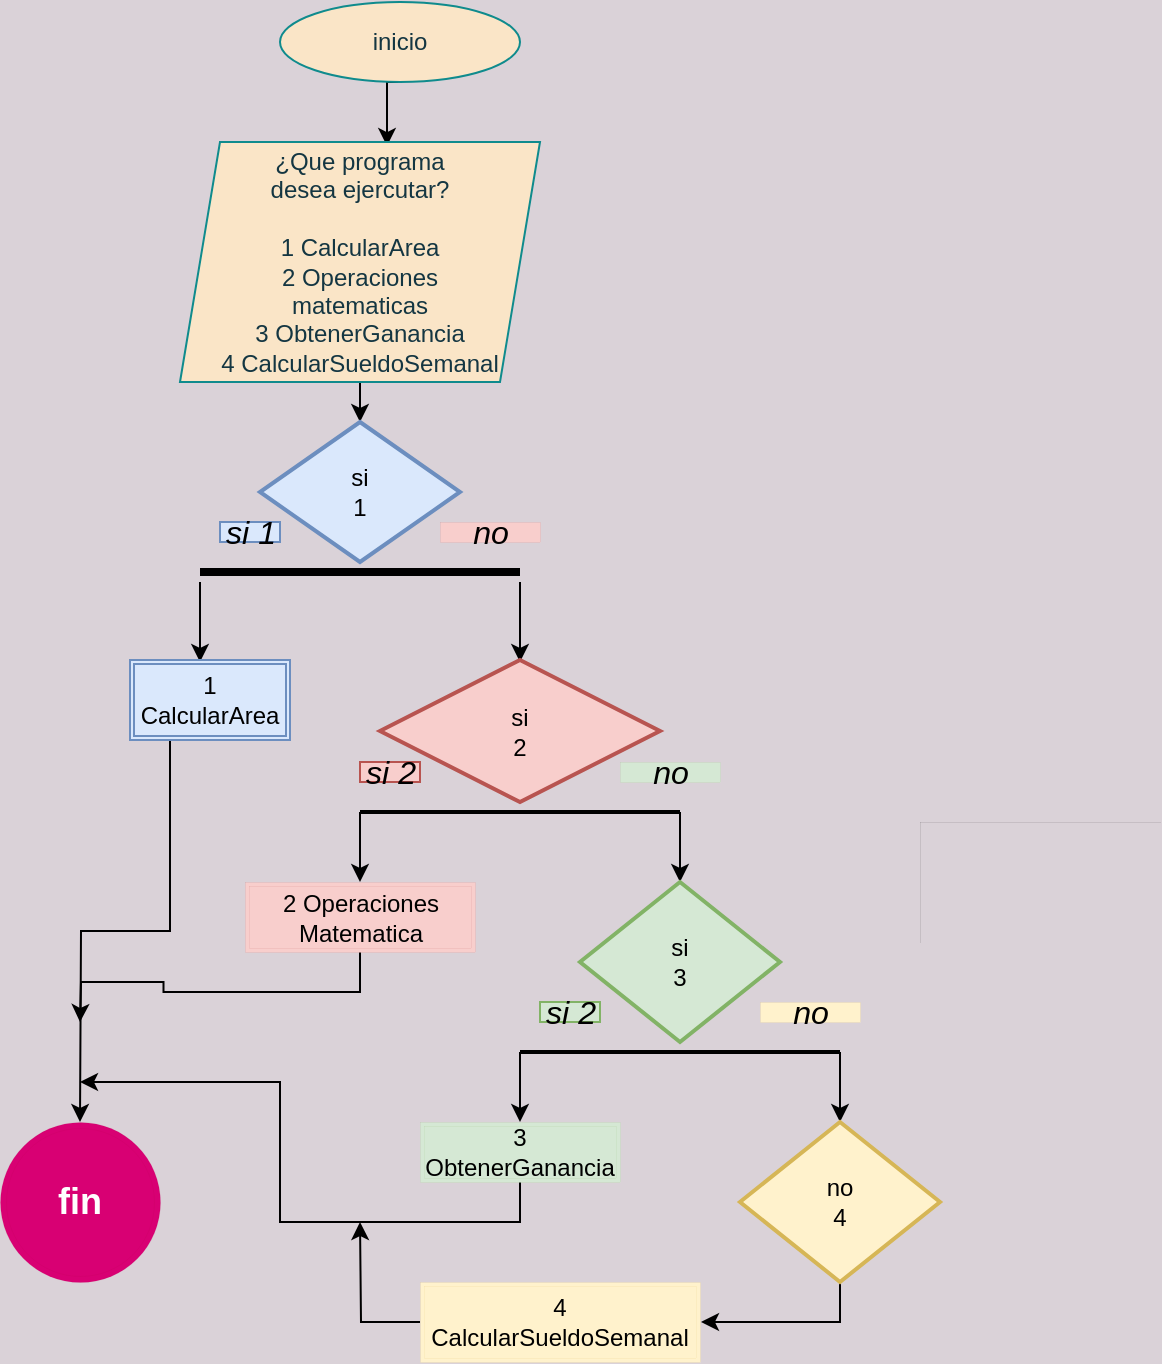 <mxfile version="20.2.2" type="github">
  <diagram id="C5RBs43oDa-KdzZeNtuy" name="Page-1">
    <mxGraphModel dx="1345" dy="804" grid="1" gridSize="10" guides="1" tooltips="1" connect="1" arrows="1" fold="1" page="1" pageScale="1" pageWidth="827" pageHeight="1169" background="#DAD2D8" math="0" shadow="0">
      <root>
        <mxCell id="WIyWlLk6GJQsqaUBKTNV-0" />
        <mxCell id="WIyWlLk6GJQsqaUBKTNV-1" parent="WIyWlLk6GJQsqaUBKTNV-0" />
        <mxCell id="y0xQAXFKnBB2Ua2Eioqg-3" style="edgeStyle=orthogonalEdgeStyle;rounded=0;orthogonalLoop=1;jettySize=auto;html=1;exitX=0.5;exitY=1;exitDx=0;exitDy=0;entryX=0.575;entryY=0.017;entryDx=0;entryDy=0;entryPerimeter=0;" edge="1" parent="WIyWlLk6GJQsqaUBKTNV-1" source="y0xQAXFKnBB2Ua2Eioqg-0" target="y0xQAXFKnBB2Ua2Eioqg-1">
          <mxGeometry relative="1" as="geometry" />
        </mxCell>
        <mxCell id="y0xQAXFKnBB2Ua2Eioqg-0" value="inicio" style="ellipse;whiteSpace=wrap;html=1;fillColor=#FAE5C7;strokeColor=#0F8B8D;fontColor=#143642;" vertex="1" parent="WIyWlLk6GJQsqaUBKTNV-1">
          <mxGeometry x="270" y="140" width="120" height="40" as="geometry" />
        </mxCell>
        <mxCell id="y0xQAXFKnBB2Ua2Eioqg-5" style="edgeStyle=orthogonalEdgeStyle;rounded=0;orthogonalLoop=1;jettySize=auto;html=1;" edge="1" parent="WIyWlLk6GJQsqaUBKTNV-1" source="y0xQAXFKnBB2Ua2Eioqg-1">
          <mxGeometry relative="1" as="geometry">
            <mxPoint x="310" y="350" as="targetPoint" />
          </mxGeometry>
        </mxCell>
        <mxCell id="y0xQAXFKnBB2Ua2Eioqg-1" value="¿Que programa&lt;br&gt;desea ejercutar?&lt;br&gt;&lt;br&gt;1 CalcularArea&lt;br&gt;2 Operaciones&lt;br&gt;matematicas&lt;br&gt;3 ObtenerGanancia&lt;br&gt;4 CalcularSueldoSemanal" style="shape=parallelogram;perimeter=parallelogramPerimeter;whiteSpace=wrap;html=1;fixedSize=1;fillColor=#FAE5C7;strokeColor=#0F8B8D;fontColor=#143642;" vertex="1" parent="WIyWlLk6GJQsqaUBKTNV-1">
          <mxGeometry x="220" y="210" width="180" height="120" as="geometry" />
        </mxCell>
        <mxCell id="y0xQAXFKnBB2Ua2Eioqg-6" value="si&lt;br&gt;1" style="strokeWidth=2;html=1;shape=mxgraph.flowchart.decision;whiteSpace=wrap;fillColor=#dae8fc;strokeColor=#6c8ebf;" vertex="1" parent="WIyWlLk6GJQsqaUBKTNV-1">
          <mxGeometry x="260" y="350" width="100" height="70" as="geometry" />
        </mxCell>
        <mxCell id="y0xQAXFKnBB2Ua2Eioqg-7" style="edgeStyle=orthogonalEdgeStyle;rounded=0;orthogonalLoop=1;jettySize=auto;html=1;exitX=0.5;exitY=1;exitDx=0;exitDy=0;exitPerimeter=0;" edge="1" parent="WIyWlLk6GJQsqaUBKTNV-1" source="y0xQAXFKnBB2Ua2Eioqg-6" target="y0xQAXFKnBB2Ua2Eioqg-6">
          <mxGeometry relative="1" as="geometry" />
        </mxCell>
        <mxCell id="y0xQAXFKnBB2Ua2Eioqg-8" value="" style="line;strokeWidth=4;html=1;perimeter=backbonePerimeter;points=[];outlineConnect=0;" vertex="1" parent="WIyWlLk6GJQsqaUBKTNV-1">
          <mxGeometry x="230" y="420" width="160" height="10" as="geometry" />
        </mxCell>
        <mxCell id="y0xQAXFKnBB2Ua2Eioqg-11" value="" style="edgeStyle=orthogonalEdgeStyle;rounded=0;orthogonalLoop=1;jettySize=auto;html=1;" edge="1" parent="WIyWlLk6GJQsqaUBKTNV-1">
          <mxGeometry relative="1" as="geometry">
            <mxPoint x="230" y="450" as="sourcePoint" />
            <mxPoint x="230" y="470" as="targetPoint" />
            <Array as="points">
              <mxPoint x="230" y="430" />
              <mxPoint x="230" y="430" />
            </Array>
          </mxGeometry>
        </mxCell>
        <mxCell id="y0xQAXFKnBB2Ua2Eioqg-13" value="" style="edgeStyle=orthogonalEdgeStyle;rounded=0;orthogonalLoop=1;jettySize=auto;html=1;" edge="1" parent="WIyWlLk6GJQsqaUBKTNV-1">
          <mxGeometry relative="1" as="geometry">
            <mxPoint x="390" y="430" as="sourcePoint" />
            <mxPoint x="390" y="470" as="targetPoint" />
            <Array as="points">
              <mxPoint x="390" y="440" />
              <mxPoint x="390" y="440" />
            </Array>
          </mxGeometry>
        </mxCell>
        <mxCell id="y0xQAXFKnBB2Ua2Eioqg-16" style="edgeStyle=orthogonalEdgeStyle;rounded=0;orthogonalLoop=1;jettySize=auto;html=1;exitX=0.25;exitY=1;exitDx=0;exitDy=0;" edge="1" parent="WIyWlLk6GJQsqaUBKTNV-1" source="y0xQAXFKnBB2Ua2Eioqg-14">
          <mxGeometry relative="1" as="geometry">
            <mxPoint x="170" y="700" as="targetPoint" />
          </mxGeometry>
        </mxCell>
        <mxCell id="y0xQAXFKnBB2Ua2Eioqg-14" value="1 CalcularArea" style="shape=ext;double=1;rounded=0;whiteSpace=wrap;html=1;fillColor=#dae8fc;strokeColor=#6c8ebf;" vertex="1" parent="WIyWlLk6GJQsqaUBKTNV-1">
          <mxGeometry x="195" y="469" width="80" height="40" as="geometry" />
        </mxCell>
        <mxCell id="y0xQAXFKnBB2Ua2Eioqg-20" value="si&lt;br&gt;2" style="strokeWidth=2;html=1;shape=mxgraph.flowchart.decision;whiteSpace=wrap;fillColor=#f8cecc;strokeColor=#b85450;" vertex="1" parent="WIyWlLk6GJQsqaUBKTNV-1">
          <mxGeometry x="320" y="469" width="140" height="71" as="geometry" />
        </mxCell>
        <mxCell id="y0xQAXFKnBB2Ua2Eioqg-22" style="edgeStyle=orthogonalEdgeStyle;rounded=0;orthogonalLoop=1;jettySize=auto;html=1;exitX=0;exitY=0.5;exitDx=0;exitDy=0;exitPerimeter=0;" edge="1" parent="WIyWlLk6GJQsqaUBKTNV-1" source="y0xQAXFKnBB2Ua2Eioqg-21">
          <mxGeometry relative="1" as="geometry">
            <mxPoint x="310" y="580" as="targetPoint" />
          </mxGeometry>
        </mxCell>
        <mxCell id="y0xQAXFKnBB2Ua2Eioqg-23" style="edgeStyle=orthogonalEdgeStyle;rounded=0;orthogonalLoop=1;jettySize=auto;html=1;exitX=1;exitY=0.5;exitDx=0;exitDy=0;exitPerimeter=0;" edge="1" parent="WIyWlLk6GJQsqaUBKTNV-1" source="y0xQAXFKnBB2Ua2Eioqg-21">
          <mxGeometry relative="1" as="geometry">
            <mxPoint x="470" y="580" as="targetPoint" />
          </mxGeometry>
        </mxCell>
        <mxCell id="y0xQAXFKnBB2Ua2Eioqg-21" value="" style="line;strokeWidth=2;html=1;" vertex="1" parent="WIyWlLk6GJQsqaUBKTNV-1">
          <mxGeometry x="310" y="540" width="160" height="10" as="geometry" />
        </mxCell>
        <mxCell id="y0xQAXFKnBB2Ua2Eioqg-24" value="&lt;h6&gt;&lt;span style=&quot;font-weight: 400;&quot;&gt;&lt;i&gt;si 2&lt;/i&gt;&lt;/span&gt;&lt;/h6&gt;" style="text;strokeColor=#b85450;fillColor=#f8cecc;html=1;fontSize=24;fontStyle=1;verticalAlign=middle;align=center;" vertex="1" parent="WIyWlLk6GJQsqaUBKTNV-1">
          <mxGeometry x="310" y="520" width="30" height="10" as="geometry" />
        </mxCell>
        <mxCell id="y0xQAXFKnBB2Ua2Eioqg-25" value="&lt;h6&gt;&lt;span style=&quot;font-weight: 400;&quot;&gt;&lt;i&gt;si 1&lt;/i&gt;&lt;/span&gt;&lt;/h6&gt;" style="text;strokeColor=#6c8ebf;fillColor=#dae8fc;html=1;fontSize=24;fontStyle=1;verticalAlign=middle;align=center;" vertex="1" parent="WIyWlLk6GJQsqaUBKTNV-1">
          <mxGeometry x="240" y="400" width="30" height="10" as="geometry" />
        </mxCell>
        <mxCell id="y0xQAXFKnBB2Ua2Eioqg-26" value="&lt;h6&gt;&lt;span style=&quot;font-weight: normal;&quot;&gt;&lt;i&gt;no&lt;/i&gt;&lt;/span&gt;&lt;/h6&gt;" style="text;strokeColor=#b85450;fillColor=#f8cecc;html=1;fontSize=24;fontStyle=1;verticalAlign=middle;align=center;dashed=1;dashPattern=1 4;strokeWidth=0;shadow=0;glass=0;sketch=0;rounded=0;" vertex="1" parent="WIyWlLk6GJQsqaUBKTNV-1">
          <mxGeometry x="350" y="400" width="50" height="10" as="geometry" />
        </mxCell>
        <mxCell id="y0xQAXFKnBB2Ua2Eioqg-28" value="&lt;h6&gt;&lt;span style=&quot;font-weight: normal;&quot;&gt;&lt;i&gt;no&lt;/i&gt;&lt;/span&gt;&lt;/h6&gt;" style="text;strokeColor=#82b366;fillColor=#d5e8d4;html=1;fontSize=24;fontStyle=1;verticalAlign=middle;align=center;dashed=1;dashPattern=1 4;strokeWidth=0;shadow=0;glass=0;sketch=0;rounded=0;" vertex="1" parent="WIyWlLk6GJQsqaUBKTNV-1">
          <mxGeometry x="440" y="520" width="50" height="10" as="geometry" />
        </mxCell>
        <mxCell id="y0xQAXFKnBB2Ua2Eioqg-51" style="edgeStyle=orthogonalEdgeStyle;rounded=0;orthogonalLoop=1;jettySize=auto;html=1;exitX=0.5;exitY=1;exitDx=0;exitDy=0;" edge="1" parent="WIyWlLk6GJQsqaUBKTNV-1" source="y0xQAXFKnBB2Ua2Eioqg-30">
          <mxGeometry relative="1" as="geometry">
            <mxPoint x="170" y="650" as="targetPoint" />
          </mxGeometry>
        </mxCell>
        <mxCell id="y0xQAXFKnBB2Ua2Eioqg-30" value="2 Operaciones&lt;br&gt;Matematica" style="shape=ext;double=1;rounded=0;whiteSpace=wrap;html=1;shadow=0;glass=0;dashed=1;dashPattern=1 4;sketch=0;strokeWidth=0;fillColor=#f8cecc;strokeColor=#b85450;" vertex="1" parent="WIyWlLk6GJQsqaUBKTNV-1">
          <mxGeometry x="252.5" y="580" width="115" height="35" as="geometry" />
        </mxCell>
        <mxCell id="y0xQAXFKnBB2Ua2Eioqg-32" value="si&lt;br&gt;3" style="strokeWidth=2;html=1;shape=mxgraph.flowchart.decision;whiteSpace=wrap;rounded=0;shadow=0;glass=0;sketch=0;fillColor=#d5e8d4;strokeColor=#82b366;" vertex="1" parent="WIyWlLk6GJQsqaUBKTNV-1">
          <mxGeometry x="420" y="580" width="100" height="80" as="geometry" />
        </mxCell>
        <mxCell id="y0xQAXFKnBB2Ua2Eioqg-35" style="edgeStyle=orthogonalEdgeStyle;rounded=0;orthogonalLoop=1;jettySize=auto;html=1;exitX=0;exitY=0.5;exitDx=0;exitDy=0;exitPerimeter=0;" edge="1" parent="WIyWlLk6GJQsqaUBKTNV-1" source="y0xQAXFKnBB2Ua2Eioqg-34">
          <mxGeometry relative="1" as="geometry">
            <mxPoint x="390" y="700" as="targetPoint" />
          </mxGeometry>
        </mxCell>
        <mxCell id="y0xQAXFKnBB2Ua2Eioqg-36" style="edgeStyle=orthogonalEdgeStyle;rounded=0;orthogonalLoop=1;jettySize=auto;html=1;exitX=1;exitY=0.5;exitDx=0;exitDy=0;exitPerimeter=0;" edge="1" parent="WIyWlLk6GJQsqaUBKTNV-1" source="y0xQAXFKnBB2Ua2Eioqg-34">
          <mxGeometry relative="1" as="geometry">
            <mxPoint x="550" y="700" as="targetPoint" />
          </mxGeometry>
        </mxCell>
        <mxCell id="y0xQAXFKnBB2Ua2Eioqg-34" value="" style="line;strokeWidth=2;html=1;rounded=0;shadow=0;glass=0;sketch=0;" vertex="1" parent="WIyWlLk6GJQsqaUBKTNV-1">
          <mxGeometry x="390" y="660" width="160" height="10" as="geometry" />
        </mxCell>
        <mxCell id="y0xQAXFKnBB2Ua2Eioqg-44" style="edgeStyle=orthogonalEdgeStyle;rounded=0;orthogonalLoop=1;jettySize=auto;html=1;exitX=0.5;exitY=1;exitDx=0;exitDy=0;exitPerimeter=0;" edge="1" parent="WIyWlLk6GJQsqaUBKTNV-1" source="y0xQAXFKnBB2Ua2Eioqg-39">
          <mxGeometry relative="1" as="geometry">
            <mxPoint x="480" y="800" as="targetPoint" />
          </mxGeometry>
        </mxCell>
        <mxCell id="y0xQAXFKnBB2Ua2Eioqg-39" value="no&lt;br&gt;4" style="strokeWidth=2;html=1;shape=mxgraph.flowchart.decision;whiteSpace=wrap;rounded=0;shadow=0;glass=0;sketch=0;fillColor=#fff2cc;strokeColor=#d6b656;" vertex="1" parent="WIyWlLk6GJQsqaUBKTNV-1">
          <mxGeometry x="500" y="700" width="100" height="80" as="geometry" />
        </mxCell>
        <mxCell id="y0xQAXFKnBB2Ua2Eioqg-52" style="edgeStyle=orthogonalEdgeStyle;rounded=0;orthogonalLoop=1;jettySize=auto;html=1;exitX=0.5;exitY=1;exitDx=0;exitDy=0;" edge="1" parent="WIyWlLk6GJQsqaUBKTNV-1" source="y0xQAXFKnBB2Ua2Eioqg-40">
          <mxGeometry relative="1" as="geometry">
            <mxPoint x="170" y="680" as="targetPoint" />
            <Array as="points">
              <mxPoint x="390" y="750" />
              <mxPoint x="270" y="750" />
            </Array>
          </mxGeometry>
        </mxCell>
        <mxCell id="y0xQAXFKnBB2Ua2Eioqg-40" value="3 ObtenerGanancia" style="shape=ext;double=1;rounded=0;whiteSpace=wrap;html=1;shadow=0;glass=0;sketch=0;strokeWidth=0;fillColor=#d5e8d4;strokeColor=#82b366;" vertex="1" parent="WIyWlLk6GJQsqaUBKTNV-1">
          <mxGeometry x="340" y="700" width="100" height="30" as="geometry" />
        </mxCell>
        <mxCell id="y0xQAXFKnBB2Ua2Eioqg-41" value="&lt;h6&gt;&lt;span style=&quot;font-weight: 400;&quot;&gt;&lt;i&gt;si 2&lt;/i&gt;&lt;/span&gt;&lt;/h6&gt;" style="text;strokeColor=#82b366;fillColor=#d5e8d4;html=1;fontSize=24;fontStyle=1;verticalAlign=middle;align=center;" vertex="1" parent="WIyWlLk6GJQsqaUBKTNV-1">
          <mxGeometry x="400" y="640" width="30" height="10" as="geometry" />
        </mxCell>
        <mxCell id="y0xQAXFKnBB2Ua2Eioqg-42" value="&lt;h6&gt;&lt;span style=&quot;font-weight: normal;&quot;&gt;&lt;i&gt;no&lt;/i&gt;&lt;/span&gt;&lt;/h6&gt;" style="text;strokeColor=#d6b656;fillColor=#fff2cc;html=1;fontSize=24;fontStyle=1;verticalAlign=middle;align=center;dashed=1;dashPattern=1 4;strokeWidth=0;shadow=0;glass=0;sketch=0;rounded=0;" vertex="1" parent="WIyWlLk6GJQsqaUBKTNV-1">
          <mxGeometry x="510" y="640" width="50" height="10" as="geometry" />
        </mxCell>
        <mxCell id="y0xQAXFKnBB2Ua2Eioqg-53" style="edgeStyle=orthogonalEdgeStyle;rounded=0;orthogonalLoop=1;jettySize=auto;html=1;exitX=0;exitY=0.5;exitDx=0;exitDy=0;" edge="1" parent="WIyWlLk6GJQsqaUBKTNV-1" source="y0xQAXFKnBB2Ua2Eioqg-45">
          <mxGeometry relative="1" as="geometry">
            <mxPoint x="310" y="750" as="targetPoint" />
          </mxGeometry>
        </mxCell>
        <mxCell id="y0xQAXFKnBB2Ua2Eioqg-45" value="4 CalcularSueldoSemanal" style="shape=ext;double=1;rounded=0;whiteSpace=wrap;html=1;shadow=0;glass=0;sketch=0;strokeWidth=0;fillColor=#fff2cc;strokeColor=#d6b656;" vertex="1" parent="WIyWlLk6GJQsqaUBKTNV-1">
          <mxGeometry x="340" y="780" width="140" height="40" as="geometry" />
        </mxCell>
        <mxCell id="y0xQAXFKnBB2Ua2Eioqg-46" value="&lt;h2&gt;fin&lt;/h2&gt;" style="ellipse;shape=doubleEllipse;whiteSpace=wrap;html=1;aspect=fixed;rounded=0;shadow=0;glass=0;sketch=0;strokeWidth=0;fillColor=#d80073;fontColor=#ffffff;strokeColor=#A50040;" vertex="1" parent="WIyWlLk6GJQsqaUBKTNV-1">
          <mxGeometry x="130" y="700" width="80" height="80" as="geometry" />
        </mxCell>
        <mxCell id="y0xQAXFKnBB2Ua2Eioqg-49" value="" style="shape=partialRectangle;whiteSpace=wrap;html=1;bottom=0;right=0;fillColor=none;rounded=0;shadow=0;glass=0;sketch=0;strokeWidth=0;" vertex="1" parent="WIyWlLk6GJQsqaUBKTNV-1">
          <mxGeometry x="590" y="550" width="120" height="60" as="geometry" />
        </mxCell>
      </root>
    </mxGraphModel>
  </diagram>
</mxfile>
